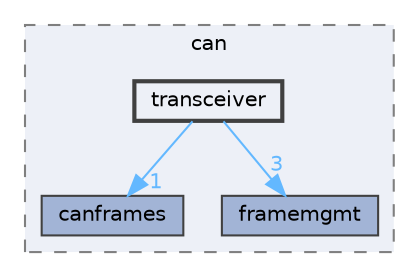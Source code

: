 digraph "transceiver"
{
 // LATEX_PDF_SIZE
  bgcolor="transparent";
  edge [fontname=Helvetica,fontsize=10,labelfontname=Helvetica,labelfontsize=10];
  node [fontname=Helvetica,fontsize=10,shape=box,height=0.2,width=0.4];
  compound=true
  subgraph clusterdir_05ed4f8d07b9bcd80a65dbd59585ed88 {
    graph [ bgcolor="#edf0f7", pencolor="grey50", label="can", fontname=Helvetica,fontsize=10 style="filled,dashed", URL="dir_05ed4f8d07b9bcd80a65dbd59585ed88.html",tooltip=""]
  dir_b9dff70640bc2549129d96bc1b49bd97 [label="canframes", fillcolor="#a2b4d6", color="grey25", style="filled", URL="dir_b9dff70640bc2549129d96bc1b49bd97.html",tooltip=""];
  dir_f9938ddd5dbf06ba9a3bd59bca6ac12d [label="framemgmt", fillcolor="#a2b4d6", color="grey25", style="filled", URL="dir_f9938ddd5dbf06ba9a3bd59bca6ac12d.html",tooltip=""];
  dir_35c8a2586a7b1bb1f2a056ac6e56a7db [label="transceiver", fillcolor="#edf0f7", color="grey25", style="filled,bold", URL="dir_35c8a2586a7b1bb1f2a056ac6e56a7db.html",tooltip=""];
  }
  dir_35c8a2586a7b1bb1f2a056ac6e56a7db->dir_b9dff70640bc2549129d96bc1b49bd97 [headlabel="1", labeldistance=1.5 headhref="dir_000213_000036.html" href="dir_000213_000036.html" color="steelblue1" fontcolor="steelblue1"];
  dir_35c8a2586a7b1bb1f2a056ac6e56a7db->dir_f9938ddd5dbf06ba9a3bd59bca6ac12d [headlabel="3", labeldistance=1.5 headhref="dir_000213_000090.html" href="dir_000213_000090.html" color="steelblue1" fontcolor="steelblue1"];
}

